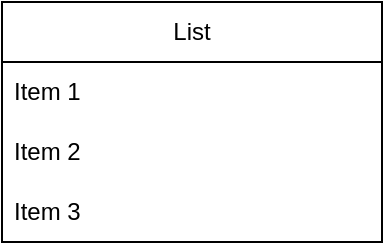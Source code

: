 <mxfile version="24.8.4">
  <diagram name="Página-1" id="aEe08sGKd2MCH9tjSHT1">
    <mxGraphModel dx="880" dy="426" grid="1" gridSize="10" guides="1" tooltips="1" connect="1" arrows="1" fold="1" page="1" pageScale="1" pageWidth="827" pageHeight="1169" math="0" shadow="0">
      <root>
        <mxCell id="0" />
        <mxCell id="1" parent="0" />
        <mxCell id="eU1CcOjiIbRodVQ8ZvLY-13" value="List" style="swimlane;fontStyle=0;childLayout=stackLayout;horizontal=1;startSize=30;horizontalStack=0;resizeParent=1;resizeParentMax=0;resizeLast=0;collapsible=1;marginBottom=0;whiteSpace=wrap;html=1;" vertex="1" parent="1">
          <mxGeometry x="10" y="120" width="190" height="120" as="geometry" />
        </mxCell>
        <mxCell id="eU1CcOjiIbRodVQ8ZvLY-14" value="Item 1" style="text;strokeColor=none;fillColor=none;align=left;verticalAlign=middle;spacingLeft=4;spacingRight=4;overflow=hidden;points=[[0,0.5],[1,0.5]];portConstraint=eastwest;rotatable=0;whiteSpace=wrap;html=1;" vertex="1" parent="eU1CcOjiIbRodVQ8ZvLY-13">
          <mxGeometry y="30" width="190" height="30" as="geometry" />
        </mxCell>
        <mxCell id="eU1CcOjiIbRodVQ8ZvLY-15" value="Item 2" style="text;strokeColor=none;fillColor=none;align=left;verticalAlign=middle;spacingLeft=4;spacingRight=4;overflow=hidden;points=[[0,0.5],[1,0.5]];portConstraint=eastwest;rotatable=0;whiteSpace=wrap;html=1;" vertex="1" parent="eU1CcOjiIbRodVQ8ZvLY-13">
          <mxGeometry y="60" width="190" height="30" as="geometry" />
        </mxCell>
        <mxCell id="eU1CcOjiIbRodVQ8ZvLY-16" value="Item 3" style="text;strokeColor=none;fillColor=none;align=left;verticalAlign=middle;spacingLeft=4;spacingRight=4;overflow=hidden;points=[[0,0.5],[1,0.5]];portConstraint=eastwest;rotatable=0;whiteSpace=wrap;html=1;" vertex="1" parent="eU1CcOjiIbRodVQ8ZvLY-13">
          <mxGeometry y="90" width="190" height="30" as="geometry" />
        </mxCell>
      </root>
    </mxGraphModel>
  </diagram>
</mxfile>

